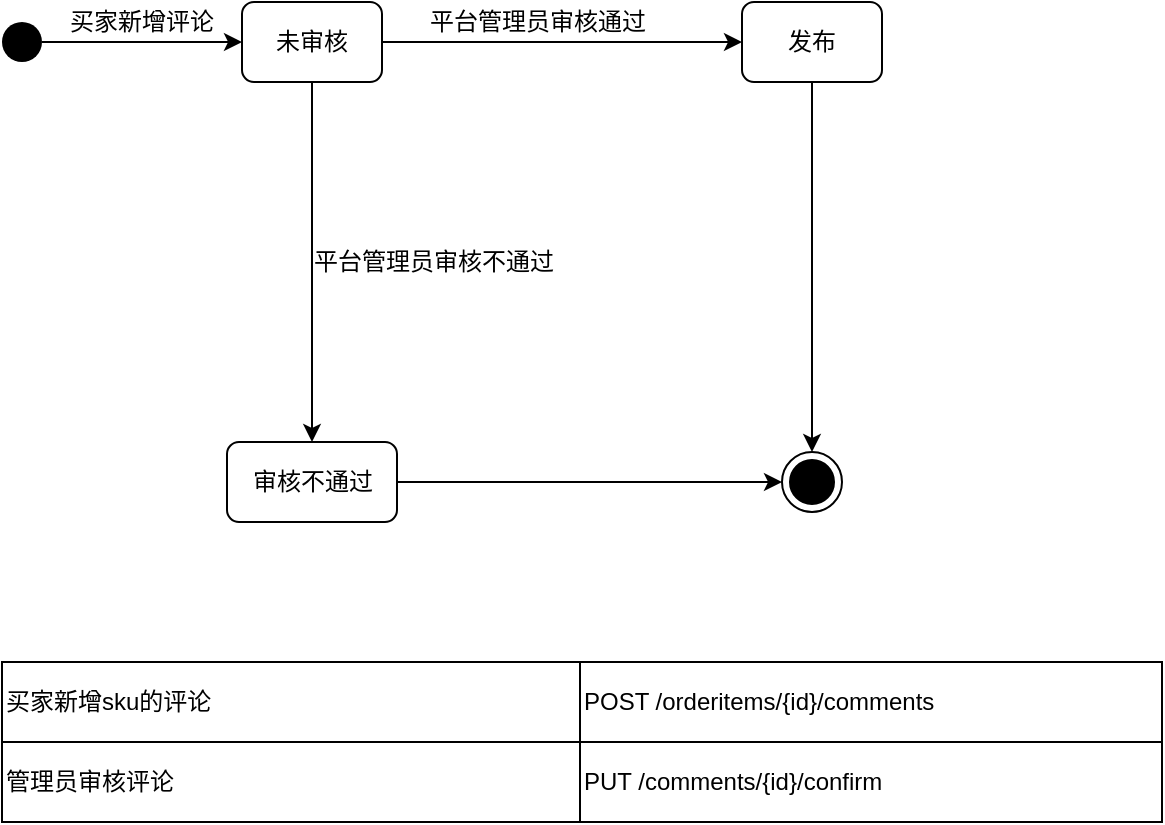 <mxfile version="13.8.8" type="github">
  <diagram id="5BeNAS73S_xliVZ2Vyy5" name="Page-1">
    <mxGraphModel dx="1038" dy="580" grid="1" gridSize="10" guides="1" tooltips="1" connect="1" arrows="1" fold="1" page="1" pageScale="1" pageWidth="827" pageHeight="1169" math="0" shadow="0">
      <root>
        <mxCell id="0" />
        <mxCell id="1" parent="0" />
        <mxCell id="WKUkBrqWK0dkv4xaN6yW-3" style="edgeStyle=orthogonalEdgeStyle;rounded=0;orthogonalLoop=1;jettySize=auto;html=1;exitX=1;exitY=0.5;exitDx=0;exitDy=0;entryX=0;entryY=0.5;entryDx=0;entryDy=0;" parent="1" source="WKUkBrqWK0dkv4xaN6yW-1" target="WKUkBrqWK0dkv4xaN6yW-2" edge="1">
          <mxGeometry relative="1" as="geometry" />
        </mxCell>
        <mxCell id="WKUkBrqWK0dkv4xaN6yW-1" value="" style="ellipse;fillColor=#000000;strokeColor=none;" parent="1" vertex="1">
          <mxGeometry x="30" y="440" width="20" height="20" as="geometry" />
        </mxCell>
        <mxCell id="WKUkBrqWK0dkv4xaN6yW-8" style="edgeStyle=orthogonalEdgeStyle;rounded=0;orthogonalLoop=1;jettySize=auto;html=1;exitX=1;exitY=0.5;exitDx=0;exitDy=0;entryX=0;entryY=0.5;entryDx=0;entryDy=0;" parent="1" source="WKUkBrqWK0dkv4xaN6yW-2" target="WKUkBrqWK0dkv4xaN6yW-7" edge="1">
          <mxGeometry relative="1" as="geometry" />
        </mxCell>
        <mxCell id="WKUkBrqWK0dkv4xaN6yW-12" style="edgeStyle=orthogonalEdgeStyle;rounded=0;orthogonalLoop=1;jettySize=auto;html=1;exitX=0.5;exitY=1;exitDx=0;exitDy=0;entryX=0.5;entryY=0;entryDx=0;entryDy=0;" parent="1" source="WKUkBrqWK0dkv4xaN6yW-2" target="WKUkBrqWK0dkv4xaN6yW-11" edge="1">
          <mxGeometry relative="1" as="geometry" />
        </mxCell>
        <mxCell id="WKUkBrqWK0dkv4xaN6yW-2" value="未审核" style="rounded=1;whiteSpace=wrap;html=1;" parent="1" vertex="1">
          <mxGeometry x="150" y="430" width="70" height="40" as="geometry" />
        </mxCell>
        <mxCell id="WKUkBrqWK0dkv4xaN6yW-4" value="买家新增评论" style="text;html=1;strokeColor=none;fillColor=none;align=center;verticalAlign=middle;whiteSpace=wrap;rounded=0;" parent="1" vertex="1">
          <mxGeometry x="60" y="430" width="80" height="20" as="geometry" />
        </mxCell>
        <mxCell id="WKUkBrqWK0dkv4xaN6yW-19" style="edgeStyle=orthogonalEdgeStyle;rounded=0;orthogonalLoop=1;jettySize=auto;html=1;exitX=0.5;exitY=1;exitDx=0;exitDy=0;entryX=0.5;entryY=0;entryDx=0;entryDy=0;" parent="1" source="WKUkBrqWK0dkv4xaN6yW-7" target="WKUkBrqWK0dkv4xaN6yW-14" edge="1">
          <mxGeometry relative="1" as="geometry" />
        </mxCell>
        <mxCell id="WKUkBrqWK0dkv4xaN6yW-7" value="发布" style="rounded=1;whiteSpace=wrap;html=1;" parent="1" vertex="1">
          <mxGeometry x="400" y="430" width="70" height="40" as="geometry" />
        </mxCell>
        <mxCell id="WKUkBrqWK0dkv4xaN6yW-9" value="平台管理员审核通过" style="text;html=1;strokeColor=none;fillColor=none;align=center;verticalAlign=middle;whiteSpace=wrap;rounded=0;" parent="1" vertex="1">
          <mxGeometry x="227.5" y="430" width="140" height="20" as="geometry" />
        </mxCell>
        <mxCell id="WKUkBrqWK0dkv4xaN6yW-20" style="edgeStyle=orthogonalEdgeStyle;rounded=0;orthogonalLoop=1;jettySize=auto;html=1;exitX=1;exitY=0.5;exitDx=0;exitDy=0;entryX=0;entryY=0.5;entryDx=0;entryDy=0;" parent="1" source="WKUkBrqWK0dkv4xaN6yW-11" target="WKUkBrqWK0dkv4xaN6yW-14" edge="1">
          <mxGeometry relative="1" as="geometry" />
        </mxCell>
        <mxCell id="WKUkBrqWK0dkv4xaN6yW-11" value="审核不通过" style="rounded=1;whiteSpace=wrap;html=1;" parent="1" vertex="1">
          <mxGeometry x="142.5" y="650" width="85" height="40" as="geometry" />
        </mxCell>
        <mxCell id="WKUkBrqWK0dkv4xaN6yW-13" value="平台管理员审核不通过" style="text;html=1;strokeColor=none;fillColor=none;align=center;verticalAlign=middle;whiteSpace=wrap;rounded=0;" parent="1" vertex="1">
          <mxGeometry x="180" y="550" width="132" height="20" as="geometry" />
        </mxCell>
        <mxCell id="WKUkBrqWK0dkv4xaN6yW-14" value="" style="ellipse;html=1;shape=endState;fillColor=#000000;strokeColor=#000000;" parent="1" vertex="1">
          <mxGeometry x="420" y="655" width="30" height="30" as="geometry" />
        </mxCell>
        <mxCell id="uONVkq85MDHpkA4lRqad-1" value="" style="shape=table;html=1;whiteSpace=wrap;startSize=0;container=1;collapsible=0;childLayout=tableLayout;" vertex="1" parent="1">
          <mxGeometry x="30" y="760" width="580" height="80" as="geometry" />
        </mxCell>
        <mxCell id="uONVkq85MDHpkA4lRqad-2" value="" style="shape=partialRectangle;html=1;whiteSpace=wrap;collapsible=0;dropTarget=0;pointerEvents=0;fillColor=none;top=0;left=0;bottom=0;right=0;points=[[0,0.5],[1,0.5]];portConstraint=eastwest;" vertex="1" parent="uONVkq85MDHpkA4lRqad-1">
          <mxGeometry width="580" height="40" as="geometry" />
        </mxCell>
        <mxCell id="uONVkq85MDHpkA4lRqad-3" value="买家新增sku的评论" style="shape=partialRectangle;html=1;whiteSpace=wrap;connectable=0;overflow=hidden;fillColor=none;top=0;left=0;bottom=0;right=0;align=left;" vertex="1" parent="uONVkq85MDHpkA4lRqad-2">
          <mxGeometry width="289" height="40" as="geometry" />
        </mxCell>
        <mxCell id="uONVkq85MDHpkA4lRqad-4" value="POST /orderitems/{id}/comments" style="shape=partialRectangle;html=1;whiteSpace=wrap;connectable=0;overflow=hidden;fillColor=none;top=0;left=0;bottom=0;right=0;align=left;" vertex="1" parent="uONVkq85MDHpkA4lRqad-2">
          <mxGeometry x="289" width="291" height="40" as="geometry" />
        </mxCell>
        <mxCell id="uONVkq85MDHpkA4lRqad-5" value="" style="shape=partialRectangle;html=1;whiteSpace=wrap;collapsible=0;dropTarget=0;pointerEvents=0;fillColor=none;top=0;left=0;bottom=0;right=0;points=[[0,0.5],[1,0.5]];portConstraint=eastwest;" vertex="1" parent="uONVkq85MDHpkA4lRqad-1">
          <mxGeometry y="40" width="580" height="40" as="geometry" />
        </mxCell>
        <mxCell id="uONVkq85MDHpkA4lRqad-6" value="管理员审核评论" style="shape=partialRectangle;html=1;whiteSpace=wrap;connectable=0;overflow=hidden;fillColor=none;top=0;left=0;bottom=0;right=0;align=left;" vertex="1" parent="uONVkq85MDHpkA4lRqad-5">
          <mxGeometry width="289" height="40" as="geometry" />
        </mxCell>
        <mxCell id="uONVkq85MDHpkA4lRqad-7" value="PUT /comments/{id}/confirm" style="shape=partialRectangle;html=1;whiteSpace=wrap;connectable=0;overflow=hidden;fillColor=none;top=0;left=0;bottom=0;right=0;align=left;" vertex="1" parent="uONVkq85MDHpkA4lRqad-5">
          <mxGeometry x="289" width="291" height="40" as="geometry" />
        </mxCell>
      </root>
    </mxGraphModel>
  </diagram>
</mxfile>
